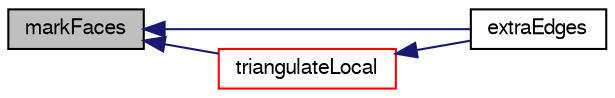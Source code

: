 digraph "markFaces"
{
  bgcolor="transparent";
  edge [fontname="FreeSans",fontsize="10",labelfontname="FreeSans",labelfontsize="10"];
  node [fontname="FreeSans",fontsize="10",shape=record];
  rankdir="LR";
  Node3147 [label="markFaces",height=0.2,width=0.4,color="black", fillcolor="grey75", style="filled", fontcolor="black"];
  Node3147 -> Node3148 [dir="back",color="midnightblue",fontsize="10",style="solid",fontname="FreeSans"];
  Node3148 [label="extraEdges",height=0.2,width=0.4,color="black",URL="$a21430.html#a9cfb4135bbc6e583439d6bc0a9ab0a81",tooltip="Indices into edges of additional edges. "];
  Node3147 -> Node3149 [dir="back",color="midnightblue",fontsize="10",style="solid",fontname="FreeSans"];
  Node3149 [label="triangulateLocal",height=0.2,width=0.4,color="red",URL="$a21430.html#a9260c729f24a2c6f8f7e1aae2a32da2d",tooltip="Same as triangulate but in local vertex numbering. "];
  Node3149 -> Node3148 [dir="back",color="midnightblue",fontsize="10",style="solid",fontname="FreeSans"];
}
